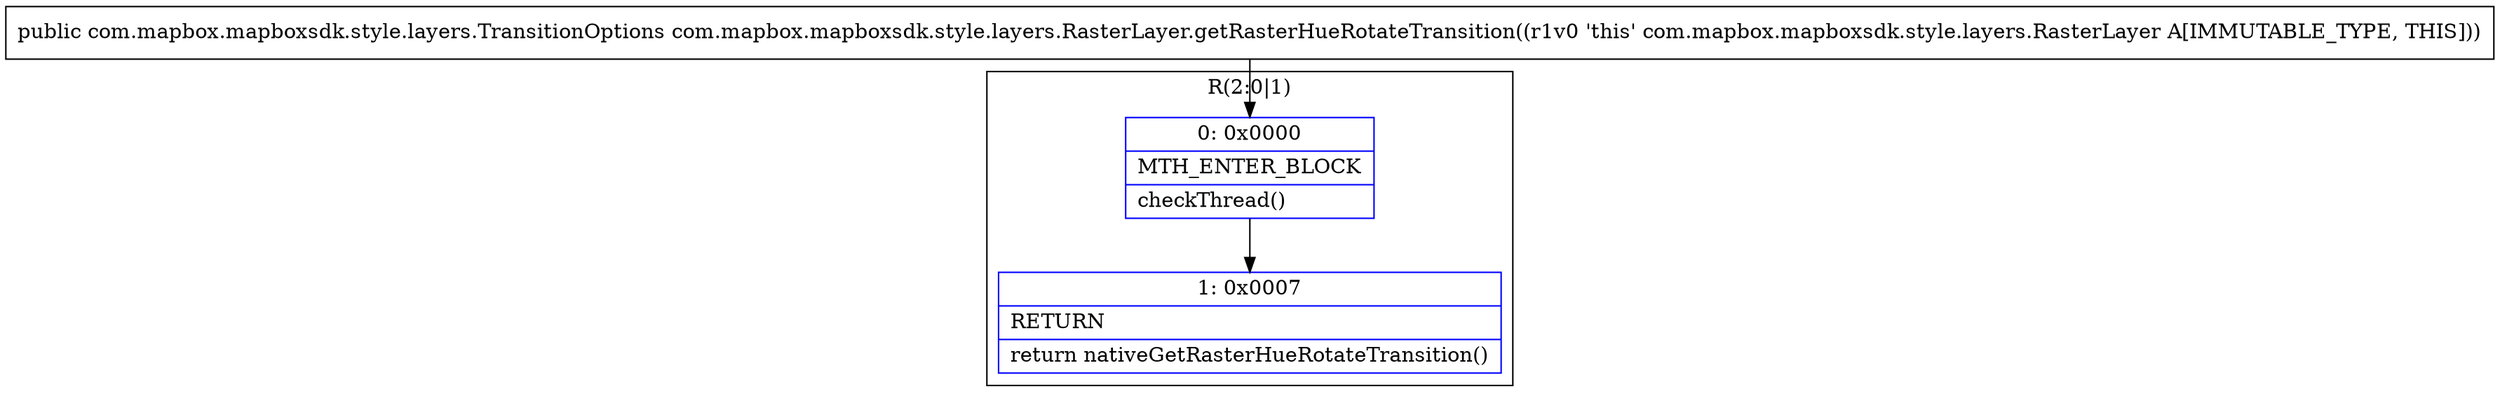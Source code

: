 digraph "CFG forcom.mapbox.mapboxsdk.style.layers.RasterLayer.getRasterHueRotateTransition()Lcom\/mapbox\/mapboxsdk\/style\/layers\/TransitionOptions;" {
subgraph cluster_Region_184425751 {
label = "R(2:0|1)";
node [shape=record,color=blue];
Node_0 [shape=record,label="{0\:\ 0x0000|MTH_ENTER_BLOCK\l|checkThread()\l}"];
Node_1 [shape=record,label="{1\:\ 0x0007|RETURN\l|return nativeGetRasterHueRotateTransition()\l}"];
}
MethodNode[shape=record,label="{public com.mapbox.mapboxsdk.style.layers.TransitionOptions com.mapbox.mapboxsdk.style.layers.RasterLayer.getRasterHueRotateTransition((r1v0 'this' com.mapbox.mapboxsdk.style.layers.RasterLayer A[IMMUTABLE_TYPE, THIS])) }"];
MethodNode -> Node_0;
Node_0 -> Node_1;
}


